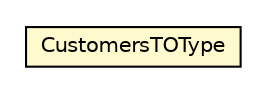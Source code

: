 #!/usr/local/bin/dot
#
# Class diagram 
# Generated by UMLGraph version R5_6-24-gf6e263 (http://www.umlgraph.org/)
#

digraph G {
	edge [fontname="Helvetica",fontsize=10,labelfontname="Helvetica",labelfontsize=10];
	node [fontname="Helvetica",fontsize=10,shape=plaintext];
	nodesep=0.25;
	ranksep=0.5;
	// name.marmac.tutorials.cxfatwork.model.to.customers.CustomersTOType
	c22 [label=<<table title="name.marmac.tutorials.cxfatwork.model.to.customers.CustomersTOType" border="0" cellborder="1" cellspacing="0" cellpadding="2" port="p" bgcolor="lemonChiffon" href="./CustomersTOType.html">
		<tr><td><table border="0" cellspacing="0" cellpadding="1">
<tr><td align="center" balign="center"> CustomersTOType </td></tr>
		</table></td></tr>
		</table>>, URL="./CustomersTOType.html", fontname="Helvetica", fontcolor="black", fontsize=10.0];
}

